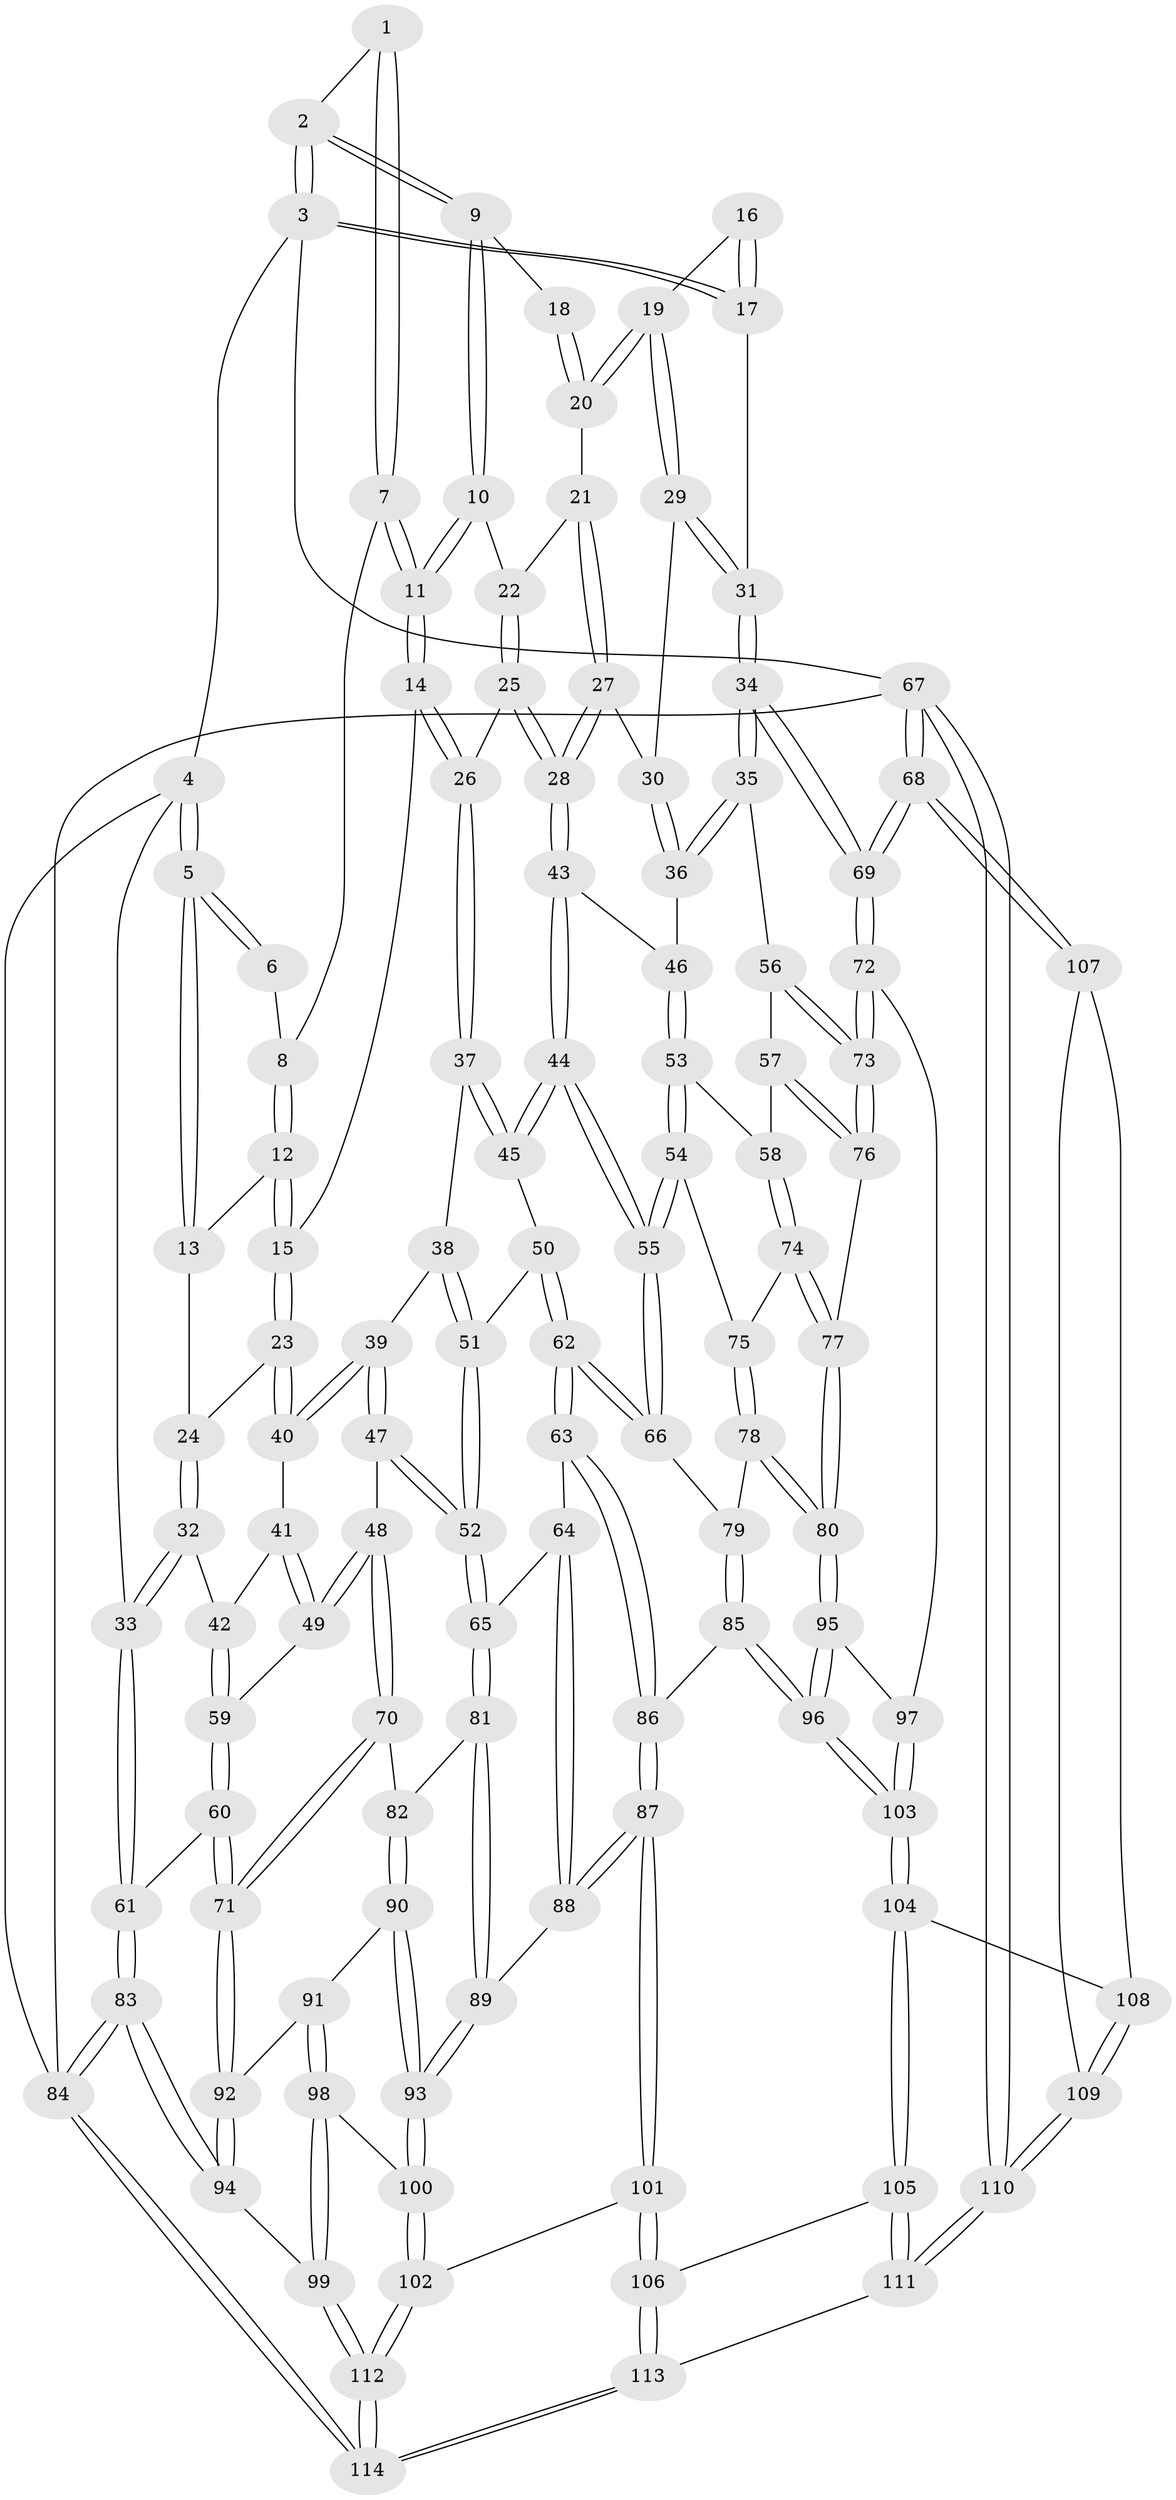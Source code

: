 // Generated by graph-tools (version 1.1) at 2025/17/03/09/25 04:17:14]
// undirected, 114 vertices, 282 edges
graph export_dot {
graph [start="1"]
  node [color=gray90,style=filled];
  1 [pos="+0.37937199160882595+0"];
  2 [pos="+0.6457978955020847+0"];
  3 [pos="+1+0"];
  4 [pos="+0+0"];
  5 [pos="+0+0"];
  6 [pos="+0.25716937612879964+0"];
  7 [pos="+0.4137437172891391+0.0031189259638794323"];
  8 [pos="+0.34157419785569154+0.0871042646219902"];
  9 [pos="+0.6539836024385036+0"];
  10 [pos="+0.6303582475715291+0.03727535432701305"];
  11 [pos="+0.48190732453575347+0.1379722957671692"];
  12 [pos="+0.3305816250374014+0.12331802069460072"];
  13 [pos="+0.1849725402076811+0.05845764411027184"];
  14 [pos="+0.45595747347453314+0.1865235636435762"];
  15 [pos="+0.3891578206802703+0.20398627274153278"];
  16 [pos="+0.8359195478419829+0.07763950230819017"];
  17 [pos="+1+0"];
  18 [pos="+0.6956971319543642+0.01218985091284223"];
  19 [pos="+0.8395105980581211+0.15908668322687514"];
  20 [pos="+0.7694778434212267+0.14669251363901306"];
  21 [pos="+0.7269276169418631+0.1716830296799711"];
  22 [pos="+0.651291679891595+0.10887295977231777"];
  23 [pos="+0.3840117596975459+0.21006338426403035"];
  24 [pos="+0.2059493271708327+0.20233881401364234"];
  25 [pos="+0.6325401584579652+0.2687281498370251"];
  26 [pos="+0.5543022636636883+0.282012310848379"];
  27 [pos="+0.7492918985504803+0.28722022807332154"];
  28 [pos="+0.7367848175322725+0.3110554195583915"];
  29 [pos="+0.8533754562544428+0.186856170124189"];
  30 [pos="+0.8523566582628592+0.1903186898991276"];
  31 [pos="+1+0.03766127632373878"];
  32 [pos="+0.14661209288225038+0.3033745317666787"];
  33 [pos="+0+0.31003121385991406"];
  34 [pos="+1+0.3134321469908219"];
  35 [pos="+0.9638758097164978+0.34363871013444497"];
  36 [pos="+0.9587378949850229+0.3417439342398485"];
  37 [pos="+0.5453498404065695+0.31546360612459434"];
  38 [pos="+0.4733473225756666+0.3639976894116815"];
  39 [pos="+0.4028307897089314+0.3576934712454153"];
  40 [pos="+0.3515752079601264+0.29649889136940843"];
  41 [pos="+0.3470979299483302+0.2994343864146483"];
  42 [pos="+0.22575469617509433+0.353487774566293"];
  43 [pos="+0.740693204969791+0.321512487176157"];
  44 [pos="+0.6432562331275506+0.4462114824917913"];
  45 [pos="+0.5681588687305372+0.3988991867251698"];
  46 [pos="+0.7744271284339818+0.34839727070813575"];
  47 [pos="+0.39987782129582994+0.5046859407517539"];
  48 [pos="+0.39538889678244593+0.504136069597103"];
  49 [pos="+0.33827227790081454+0.47720109045058107"];
  50 [pos="+0.5424530692513895+0.4225962473557592"];
  51 [pos="+0.47653050130441277+0.4251647600276004"];
  52 [pos="+0.4111412112112724+0.5111418686104958"];
  53 [pos="+0.794935726405438+0.43009884793262193"];
  54 [pos="+0.6532277580603423+0.5122484464483292"];
  55 [pos="+0.6491378099397414+0.5109929819667337"];
  56 [pos="+0.875559166611778+0.5022896543605482"];
  57 [pos="+0.8453172199996541+0.5025704435683334"];
  58 [pos="+0.8367000667554305+0.5009511445265498"];
  59 [pos="+0.24222869724829818+0.454353218075256"];
  60 [pos="+0.1470730503231437+0.5774629074270125"];
  61 [pos="+0+0.34465464746565366"];
  62 [pos="+0.5071666464576853+0.5758258979782835"];
  63 [pos="+0.5004359907249916+0.5779701971279011"];
  64 [pos="+0.4867623514662824+0.5780469874350567"];
  65 [pos="+0.467412944234326+0.5772112111996757"];
  66 [pos="+0.5731547117938548+0.5705031889210965"];
  67 [pos="+1+1"];
  68 [pos="+1+0.7592483734240107"];
  69 [pos="+1+0.6767284337683611"];
  70 [pos="+0.29949719071481756+0.5794559901226372"];
  71 [pos="+0.15288608616796662+0.6038310064830993"];
  72 [pos="+1+0.6512341835596411"];
  73 [pos="+1+0.6437756304701269"];
  74 [pos="+0.7962165069513627+0.5317060485455478"];
  75 [pos="+0.6984736585606612+0.5374728487320206"];
  76 [pos="+0.849632378185545+0.6373416455099503"];
  77 [pos="+0.7846733671053291+0.6615652630587416"];
  78 [pos="+0.7302849093374479+0.6591402354061899"];
  79 [pos="+0.6236323642455522+0.6368596041547614"];
  80 [pos="+0.7616621075862381+0.6883485569065482"];
  81 [pos="+0.4545310305612985+0.5956668665368912"];
  82 [pos="+0.3545146748103843+0.6546491277905353"];
  83 [pos="+0+0.8288461277506838"];
  84 [pos="+0+1"];
  85 [pos="+0.6157141975860129+0.7375579321015876"];
  86 [pos="+0.5709334096562324+0.7626863007028557"];
  87 [pos="+0.5516322662681367+0.7920408595023188"];
  88 [pos="+0.508591102034132+0.7626983623400662"];
  89 [pos="+0.44412017834611894+0.7288154326016868"];
  90 [pos="+0.31718341920314147+0.6959827278234487"];
  91 [pos="+0.24975689817560529+0.6948783694304635"];
  92 [pos="+0.15273233260335756+0.6077326458406244"];
  93 [pos="+0.3794106301602541+0.7762503783176412"];
  94 [pos="+0.013080487419469286+0.7717915496741261"];
  95 [pos="+0.7620277832321318+0.7151930776716892"];
  96 [pos="+0.7574253005969575+0.7536634550103265"];
  97 [pos="+1+0.6619973704304687"];
  98 [pos="+0.24135825687913362+0.7588209943414813"];
  99 [pos="+0.1853138753686007+0.8863488446348489"];
  100 [pos="+0.3758259729695061+0.8366831345797878"];
  101 [pos="+0.5454636039033228+0.8699630981764322"];
  102 [pos="+0.3779062585108177+0.8536960873541165"];
  103 [pos="+0.7741250446152645+0.7960260570852046"];
  104 [pos="+0.7742433069104074+0.7975956980274963"];
  105 [pos="+0.7146299883363285+0.8861633508782873"];
  106 [pos="+0.5556014270395603+0.8848041551136482"];
  107 [pos="+0.9202103124747074+0.8501831524947512"];
  108 [pos="+0.7842471985659023+0.8033271543064268"];
  109 [pos="+0.8769921794460208+0.9687417761091872"];
  110 [pos="+0.8604278577871805+1"];
  111 [pos="+0.8348614781950715+1"];
  112 [pos="+0.25137276181026774+1"];
  113 [pos="+0.5020537887792178+1"];
  114 [pos="+0.24592914625721615+1"];
  1 -- 2;
  1 -- 7;
  1 -- 7;
  2 -- 3;
  2 -- 3;
  2 -- 9;
  2 -- 9;
  3 -- 4;
  3 -- 17;
  3 -- 17;
  3 -- 67;
  4 -- 5;
  4 -- 5;
  4 -- 33;
  4 -- 84;
  5 -- 6;
  5 -- 6;
  5 -- 13;
  5 -- 13;
  6 -- 8;
  7 -- 8;
  7 -- 11;
  7 -- 11;
  8 -- 12;
  8 -- 12;
  9 -- 10;
  9 -- 10;
  9 -- 18;
  10 -- 11;
  10 -- 11;
  10 -- 22;
  11 -- 14;
  11 -- 14;
  12 -- 13;
  12 -- 15;
  12 -- 15;
  13 -- 24;
  14 -- 15;
  14 -- 26;
  14 -- 26;
  15 -- 23;
  15 -- 23;
  16 -- 17;
  16 -- 17;
  16 -- 19;
  17 -- 31;
  18 -- 20;
  18 -- 20;
  19 -- 20;
  19 -- 20;
  19 -- 29;
  19 -- 29;
  20 -- 21;
  21 -- 22;
  21 -- 27;
  21 -- 27;
  22 -- 25;
  22 -- 25;
  23 -- 24;
  23 -- 40;
  23 -- 40;
  24 -- 32;
  24 -- 32;
  25 -- 26;
  25 -- 28;
  25 -- 28;
  26 -- 37;
  26 -- 37;
  27 -- 28;
  27 -- 28;
  27 -- 30;
  28 -- 43;
  28 -- 43;
  29 -- 30;
  29 -- 31;
  29 -- 31;
  30 -- 36;
  30 -- 36;
  31 -- 34;
  31 -- 34;
  32 -- 33;
  32 -- 33;
  32 -- 42;
  33 -- 61;
  33 -- 61;
  34 -- 35;
  34 -- 35;
  34 -- 69;
  34 -- 69;
  35 -- 36;
  35 -- 36;
  35 -- 56;
  36 -- 46;
  37 -- 38;
  37 -- 45;
  37 -- 45;
  38 -- 39;
  38 -- 51;
  38 -- 51;
  39 -- 40;
  39 -- 40;
  39 -- 47;
  39 -- 47;
  40 -- 41;
  41 -- 42;
  41 -- 49;
  41 -- 49;
  42 -- 59;
  42 -- 59;
  43 -- 44;
  43 -- 44;
  43 -- 46;
  44 -- 45;
  44 -- 45;
  44 -- 55;
  44 -- 55;
  45 -- 50;
  46 -- 53;
  46 -- 53;
  47 -- 48;
  47 -- 52;
  47 -- 52;
  48 -- 49;
  48 -- 49;
  48 -- 70;
  48 -- 70;
  49 -- 59;
  50 -- 51;
  50 -- 62;
  50 -- 62;
  51 -- 52;
  51 -- 52;
  52 -- 65;
  52 -- 65;
  53 -- 54;
  53 -- 54;
  53 -- 58;
  54 -- 55;
  54 -- 55;
  54 -- 75;
  55 -- 66;
  55 -- 66;
  56 -- 57;
  56 -- 73;
  56 -- 73;
  57 -- 58;
  57 -- 76;
  57 -- 76;
  58 -- 74;
  58 -- 74;
  59 -- 60;
  59 -- 60;
  60 -- 61;
  60 -- 71;
  60 -- 71;
  61 -- 83;
  61 -- 83;
  62 -- 63;
  62 -- 63;
  62 -- 66;
  62 -- 66;
  63 -- 64;
  63 -- 86;
  63 -- 86;
  64 -- 65;
  64 -- 88;
  64 -- 88;
  65 -- 81;
  65 -- 81;
  66 -- 79;
  67 -- 68;
  67 -- 68;
  67 -- 110;
  67 -- 110;
  67 -- 84;
  68 -- 69;
  68 -- 69;
  68 -- 107;
  68 -- 107;
  69 -- 72;
  69 -- 72;
  70 -- 71;
  70 -- 71;
  70 -- 82;
  71 -- 92;
  71 -- 92;
  72 -- 73;
  72 -- 73;
  72 -- 97;
  73 -- 76;
  73 -- 76;
  74 -- 75;
  74 -- 77;
  74 -- 77;
  75 -- 78;
  75 -- 78;
  76 -- 77;
  77 -- 80;
  77 -- 80;
  78 -- 79;
  78 -- 80;
  78 -- 80;
  79 -- 85;
  79 -- 85;
  80 -- 95;
  80 -- 95;
  81 -- 82;
  81 -- 89;
  81 -- 89;
  82 -- 90;
  82 -- 90;
  83 -- 84;
  83 -- 84;
  83 -- 94;
  83 -- 94;
  84 -- 114;
  84 -- 114;
  85 -- 86;
  85 -- 96;
  85 -- 96;
  86 -- 87;
  86 -- 87;
  87 -- 88;
  87 -- 88;
  87 -- 101;
  87 -- 101;
  88 -- 89;
  89 -- 93;
  89 -- 93;
  90 -- 91;
  90 -- 93;
  90 -- 93;
  91 -- 92;
  91 -- 98;
  91 -- 98;
  92 -- 94;
  92 -- 94;
  93 -- 100;
  93 -- 100;
  94 -- 99;
  95 -- 96;
  95 -- 96;
  95 -- 97;
  96 -- 103;
  96 -- 103;
  97 -- 103;
  97 -- 103;
  98 -- 99;
  98 -- 99;
  98 -- 100;
  99 -- 112;
  99 -- 112;
  100 -- 102;
  100 -- 102;
  101 -- 102;
  101 -- 106;
  101 -- 106;
  102 -- 112;
  102 -- 112;
  103 -- 104;
  103 -- 104;
  104 -- 105;
  104 -- 105;
  104 -- 108;
  105 -- 106;
  105 -- 111;
  105 -- 111;
  106 -- 113;
  106 -- 113;
  107 -- 108;
  107 -- 109;
  108 -- 109;
  108 -- 109;
  109 -- 110;
  109 -- 110;
  110 -- 111;
  110 -- 111;
  111 -- 113;
  112 -- 114;
  112 -- 114;
  113 -- 114;
  113 -- 114;
}
